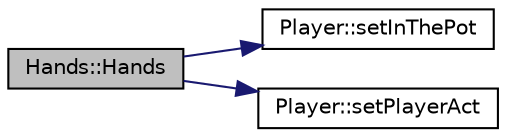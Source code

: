 digraph "Hands::Hands"
{
 // LATEX_PDF_SIZE
  edge [fontname="Helvetica",fontsize="10",labelfontname="Helvetica",labelfontsize="10"];
  node [fontname="Helvetica",fontsize="10",shape=record];
  rankdir="LR";
  Node1 [label="Hands::Hands",height=0.2,width=0.4,color="black", fillcolor="grey75", style="filled", fontcolor="black",tooltip=" "];
  Node1 -> Node2 [color="midnightblue",fontsize="10",style="solid",fontname="Helvetica"];
  Node2 [label="Player::setInThePot",height=0.2,width=0.4,color="black", fillcolor="white", style="filled",URL="$class_player.html#a3342602d48108d9f84ef5748fd9d451b",tooltip=" "];
  Node1 -> Node3 [color="midnightblue",fontsize="10",style="solid",fontname="Helvetica"];
  Node3 [label="Player::setPlayerAct",height=0.2,width=0.4,color="black", fillcolor="white", style="filled",URL="$class_player.html#a96e78179d5f063c33bb6fcfd2de4744b",tooltip=" "];
}

